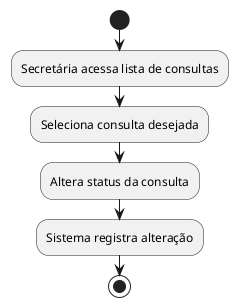 @startuml
start
:Secretária acessa lista de consultas;
:Seleciona consulta desejada;
:Altera status da consulta;
:Sistema registra alteração;
stop
@enduml
